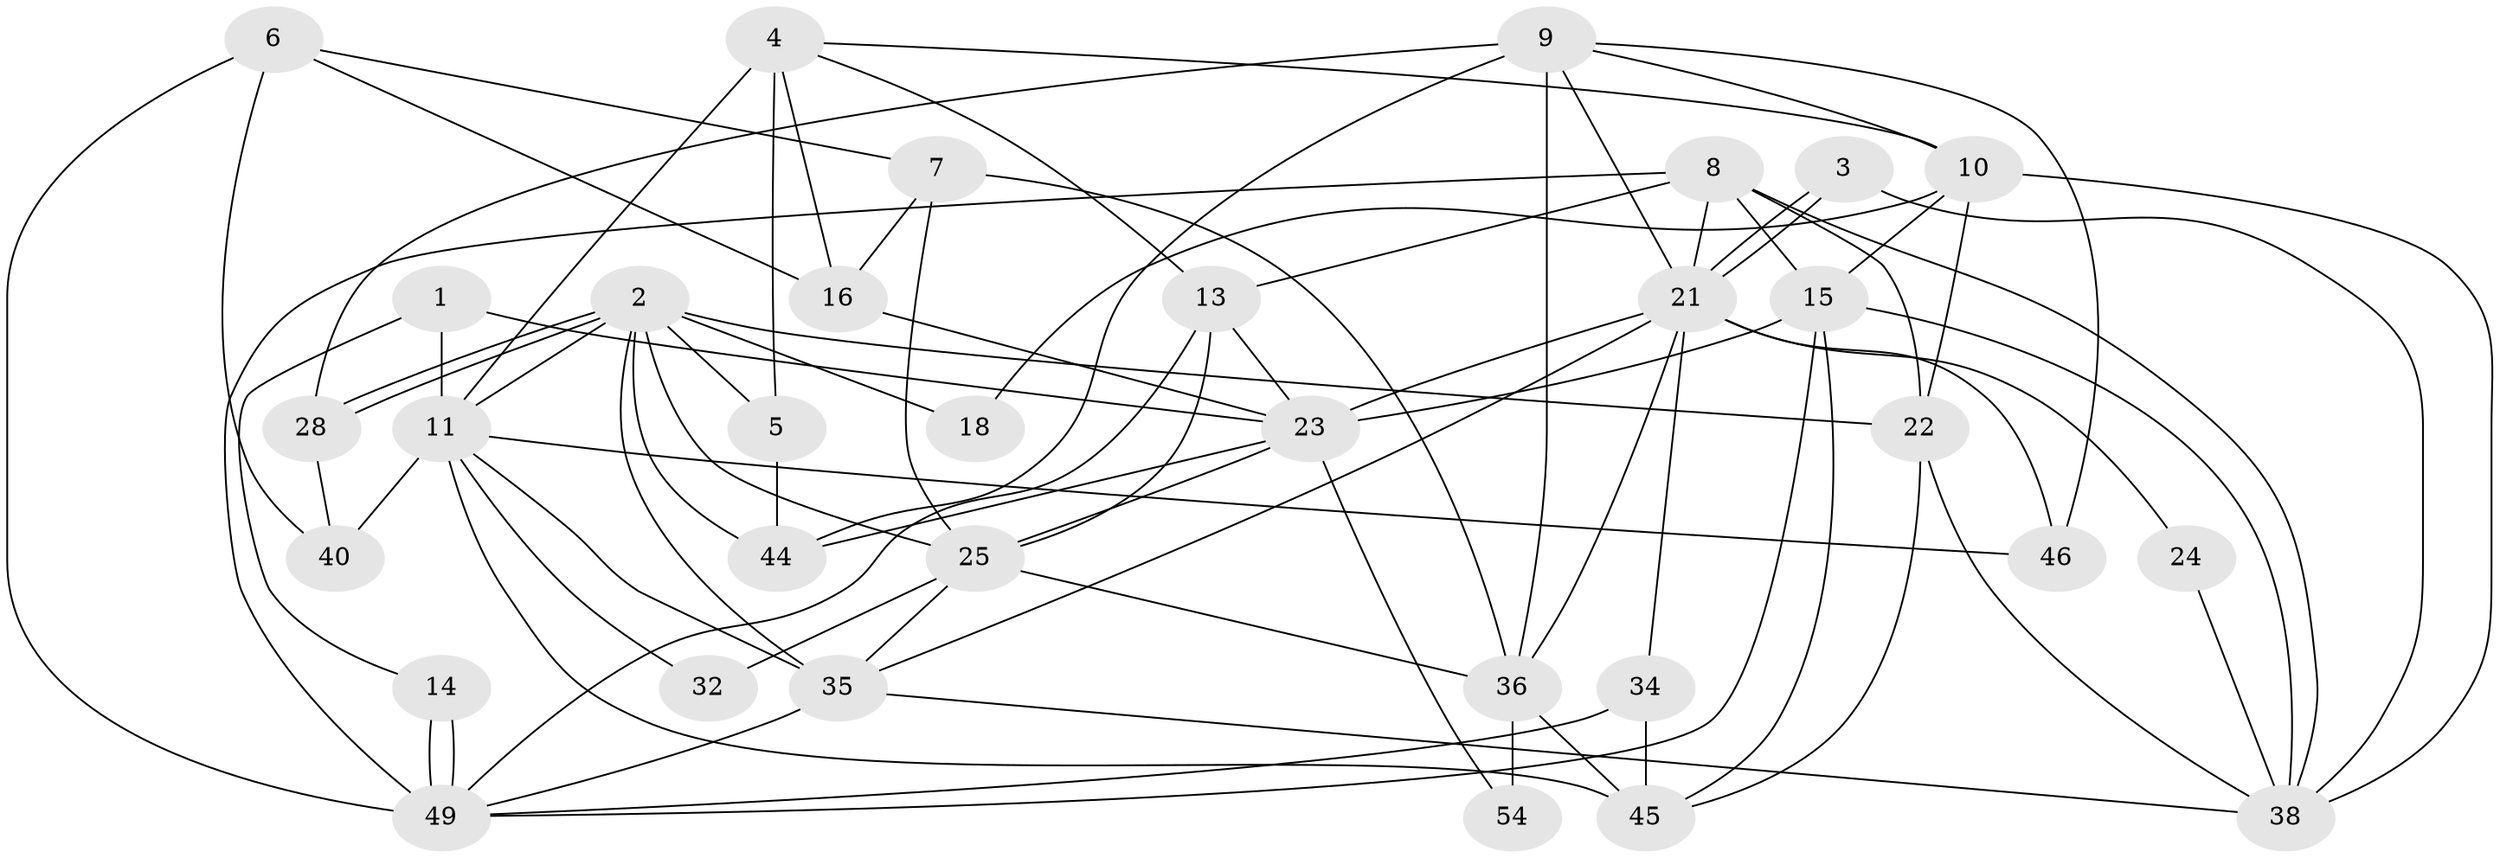// original degree distribution, {3: 0.36363636363636365, 5: 0.2, 2: 0.09090909090909091, 4: 0.21818181818181817, 9: 0.01818181818181818, 8: 0.01818181818181818, 6: 0.09090909090909091}
// Generated by graph-tools (version 1.1) at 2025/41/03/06/25 10:41:57]
// undirected, 33 vertices, 81 edges
graph export_dot {
graph [start="1"]
  node [color=gray90,style=filled];
  1 [super="+53"];
  2 [super="+55"];
  3;
  4 [super="+43"];
  5 [super="+12"];
  6 [super="+29"];
  7;
  8 [super="+17"];
  9 [super="+50"];
  10 [super="+19"];
  11 [super="+20"];
  13 [super="+33"];
  14 [super="+31"];
  15 [super="+39"];
  16 [super="+48"];
  18;
  21 [super="+27"];
  22;
  23 [super="+26"];
  24;
  25 [super="+30"];
  28;
  32;
  34;
  35 [super="+37"];
  36 [super="+41"];
  38 [super="+42"];
  40 [super="+52"];
  44;
  45 [super="+47"];
  46;
  49 [super="+51"];
  54;
  1 -- 11 [weight=2];
  1 -- 23;
  1 -- 14;
  2 -- 28;
  2 -- 28;
  2 -- 22;
  2 -- 18;
  2 -- 5;
  2 -- 25;
  2 -- 11;
  2 -- 44;
  2 -- 35;
  3 -- 21;
  3 -- 21;
  3 -- 38;
  4 -- 11 [weight=2];
  4 -- 13;
  4 -- 10;
  4 -- 5;
  4 -- 16;
  5 -- 44;
  6 -- 49;
  6 -- 7;
  6 -- 16;
  6 -- 40;
  7 -- 36;
  7 -- 25;
  7 -- 16;
  8 -- 22;
  8 -- 49;
  8 -- 21;
  8 -- 38;
  8 -- 13;
  8 -- 15;
  9 -- 36;
  9 -- 28 [weight=2];
  9 -- 21;
  9 -- 10;
  9 -- 44;
  9 -- 46;
  10 -- 18;
  10 -- 22;
  10 -- 15;
  10 -- 38;
  11 -- 32;
  11 -- 35 [weight=2];
  11 -- 46;
  11 -- 40 [weight=2];
  11 -- 45;
  13 -- 23;
  13 -- 25;
  13 -- 49;
  14 -- 49 [weight=2];
  14 -- 49;
  15 -- 49;
  15 -- 38;
  15 -- 23;
  15 -- 45;
  16 -- 23;
  21 -- 46;
  21 -- 24;
  21 -- 34;
  21 -- 36;
  21 -- 23;
  21 -- 35;
  22 -- 38;
  22 -- 45;
  23 -- 25;
  23 -- 44;
  23 -- 54;
  24 -- 38;
  25 -- 32;
  25 -- 35;
  25 -- 36;
  28 -- 40;
  34 -- 49;
  34 -- 45;
  35 -- 49;
  35 -- 38;
  36 -- 54 [weight=2];
  36 -- 45;
}
